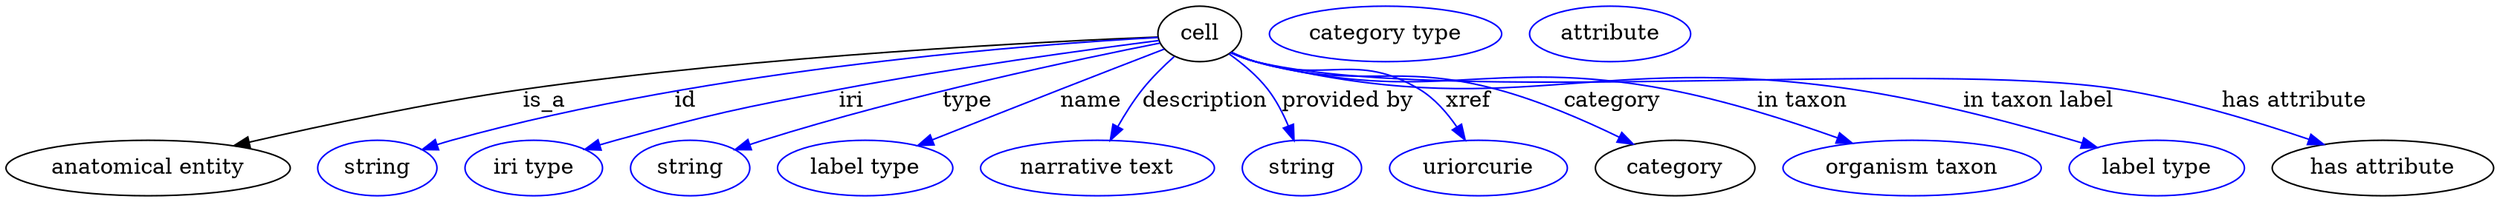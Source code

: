 digraph {
	graph [bb="0,0,1606.1,123"];
	node [label="\N"];
	cell	[height=0.5,
		label=cell,
		pos="770.64,105",
		width=0.75];
	"anatomical entity"	[height=0.5,
		pos="91.642,18",
		width=2.5456];
	cell -> "anatomical entity"	[label=is_a,
		lp="347.64,61.5",
		pos="e,147.05,32.487 743.66,103 674.95,100.21 487.91,91.029 333.64,69 273.37,60.394 205.56,45.966 157.09,34.814"];
	id	[color=blue,
		height=0.5,
		label=string,
		pos="239.64,18",
		width=1.0652];
	cell -> id	[color=blue,
		label=id,
		lp="438.64,61.5",
		pos="e,268.63,29.99 743.7,102.69 669.62,98.553 457.13,83.141 287.64,36 284.53,35.135 281.34,34.172 278.14,33.155",
		style=solid];
	iri	[color=blue,
		height=0.5,
		label="iri type",
		pos="340.64,18",
		width=1.2277];
	cell -> iri	[color=blue,
		label=iri,
		lp="545.64,61.5",
		pos="e,373.94,29.93 744.32,100.72 701.04,95.186 612.18,83.178 537.64,69 473.56,56.813 457.58,53.14 394.64,36 391.06,35.026 387.37,33.97 \
383.67,32.877",
		style=solid];
	type	[color=blue,
		height=0.5,
		label=string,
		pos="441.64,18",
		width=1.0652];
	cell -> type	[color=blue,
		label=type,
		lp="620.64,61.5",
		pos="e,470.6,29.898 745.04,99.063 695.13,89.167 581.58,65.321 488.64,36 485.89,35.131 483.06,34.201 480.21,33.24",
		style=solid];
	name	[color=blue,
		height=0.5,
		label="label type",
		pos="554.64,18",
		width=1.5707];
	cell -> name	[color=blue,
		label=name,
		lp="700.64,61.5",
		pos="e,588.58,32.539 747.69,95.124 729.49,88.075 703.42,77.95 680.64,69 653.09,58.174 622.19,45.914 597.88,36.244",
		style=solid];
	description	[color=blue,
		height=0.5,
		label="narrative text",
		pos="704.64,18",
		width=2.0943];
	cell -> description	[color=blue,
		label=description,
		lp="774.14,61.5",
		pos="e,712.92,35.979 754.15,90.276 747.36,84.162 739.68,76.628 733.64,69 727.82,61.647 722.39,53.001 717.83,44.985",
		style=solid];
	"provided by"	[color=blue,
		height=0.5,
		label=string,
		pos="836.64,18",
		width=1.0652];
	cell -> "provided by"	[color=blue,
		label="provided by",
		lp="866.14,61.5",
		pos="e,831.54,35.85 789.52,92.092 798.05,85.995 807.73,77.968 814.64,69 820.08,61.951 824.48,53.351 827.88,45.285",
		style=solid];
	xref	[color=blue,
		height=0.5,
		label=uriorcurie,
		pos="950.64,18",
		width=1.5887];
	cell -> xref	[color=blue,
		label=xref,
		lp="944.14,61.5",
		pos="e,942.07,36.108 791.19,93.119 796.15,90.827 801.5,88.617 806.64,87 852.23,72.664 871.77,93.755 912.64,69 922.39,63.093 930.52,53.668 \
936.72,44.586",
		style=solid];
	category	[height=0.5,
		pos="1077.6,18",
		width=1.4263];
	cell -> category	[color=blue,
		label=category,
		lp="1037.1,61.5",
		pos="e,1050.6,33.491 791.13,92.919 796.09,90.636 801.46,88.48 806.64,87 873.76,67.845 895.24,87.111 962.64,69 990.05,61.635 1019.4,48.803 \
1041.5,37.983",
		style=solid];
	"in taxon"	[color=blue,
		height=0.5,
		label="organism taxon",
		pos="1230.6,18",
		width=2.3109];
	cell -> "in taxon"	[color=blue,
		label="in taxon",
		lp="1159.6,61.5",
		pos="e,1192,34.079 790.7,92.916 795.77,90.573 801.29,88.391 806.64,87 921.32,57.183 956.22,91.032 1072.6,69 1110.3,61.88 1151.5,48.648 \
1182.4,37.585",
		style=solid];
	"in taxon label"	[color=blue,
		height=0.5,
		label="label type",
		pos="1388.6,18",
		width=1.5707];
	cell -> "in taxon label"	[color=blue,
		label="in taxon label",
		lp="1312.1,61.5",
		pos="e,1350.1,31.334 790.68,92.836 795.75,90.496 801.28,88.335 806.64,87 973.3,45.528 1022.8,94.257 1192.6,69 1243.9,61.382 1301.1,45.944 \
1340.5,34.226",
		style=solid];
	"has attribute"	[height=0.5,
		pos="1534.6,18",
		width=1.9859];
	cell -> "has attribute"	[color=blue,
		label="has attribute",
		lp="1477.6,61.5",
		pos="e,1496.5,33.264 790.67,92.782 795.74,90.443 801.27,88.297 806.64,87 927.25,57.906 1242.1,88.662 1364.6,69 1406.8,62.233 1453.2,48.106 \
1486.9,36.589",
		style=solid];
	"named thing_category"	[color=blue,
		height=0.5,
		label="category type",
		pos="890.64,105",
		width=2.0762];
	"organismal entity_has attribute"	[color=blue,
		height=0.5,
		label=attribute,
		pos="1035.6,105",
		width=1.4443];
}
